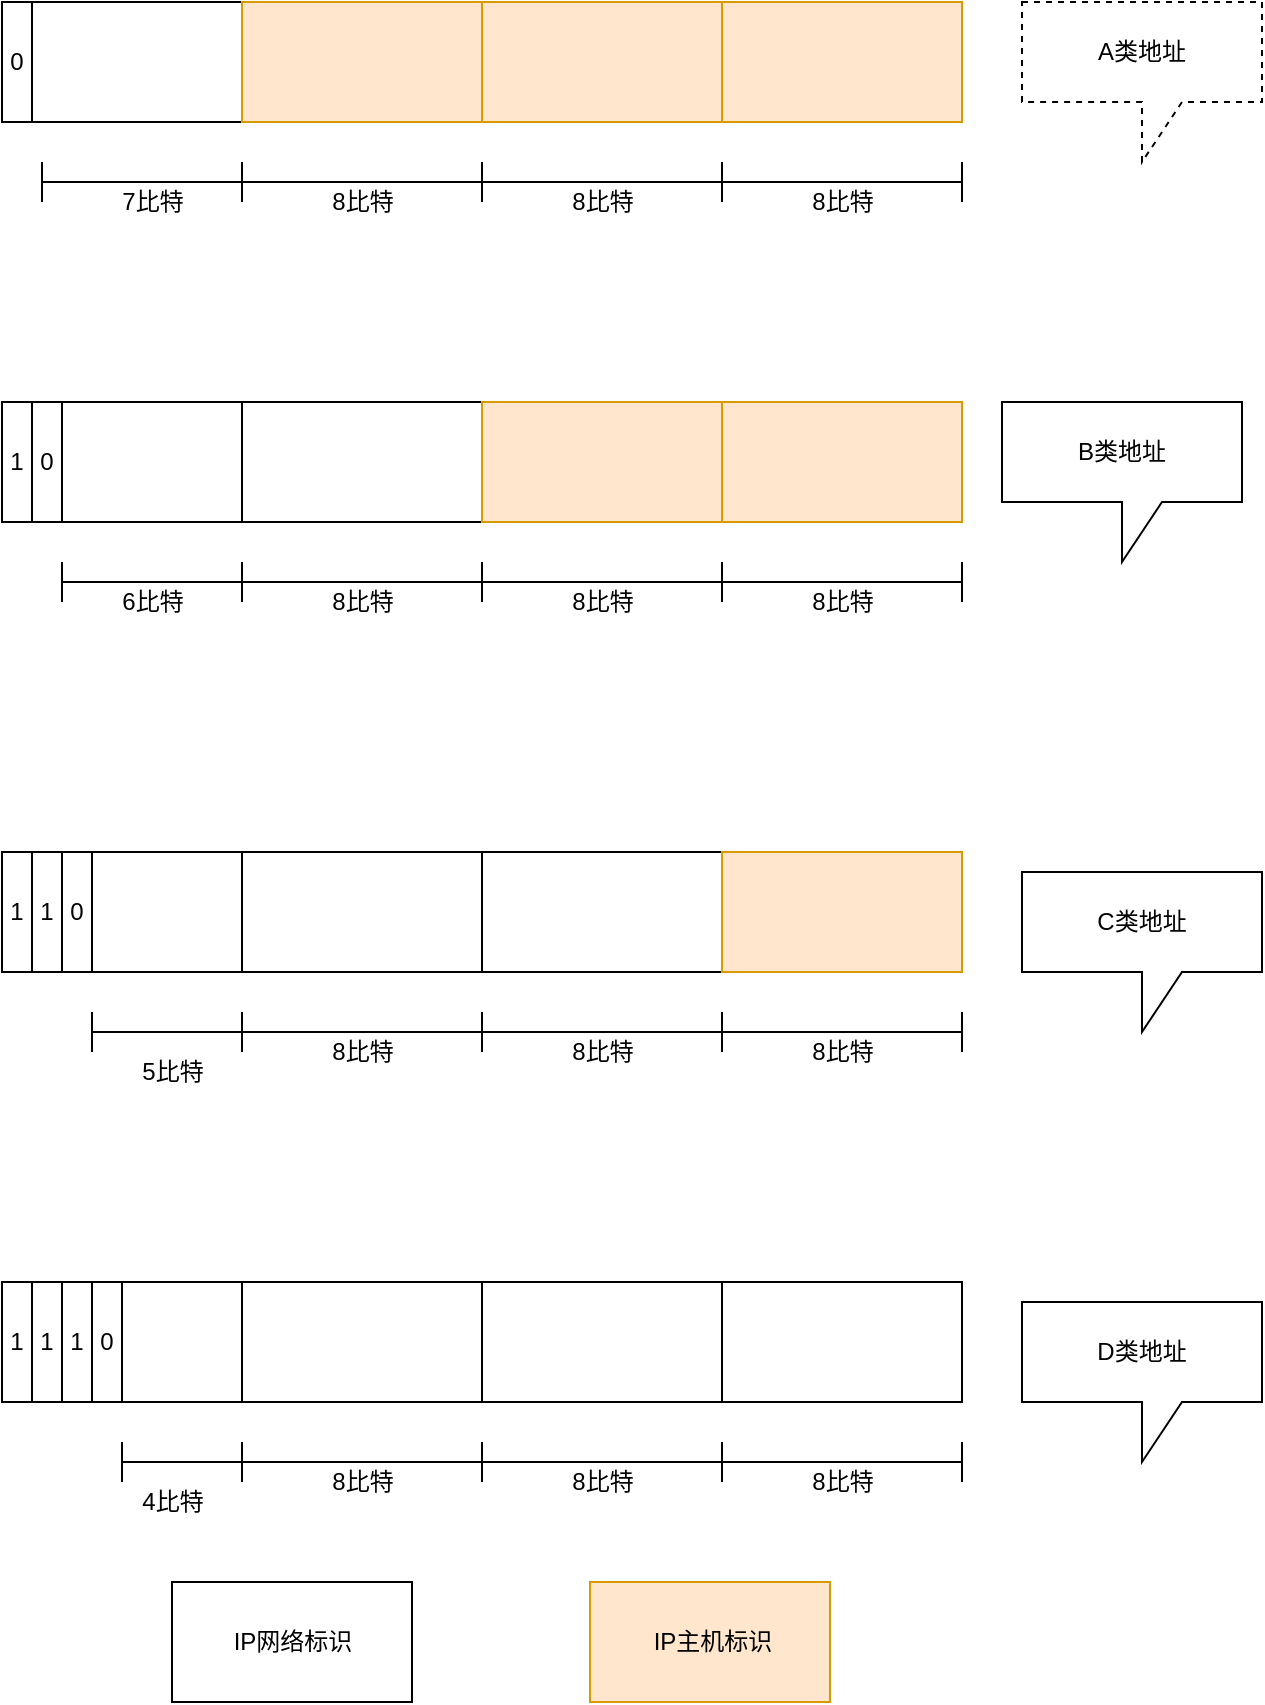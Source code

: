 <mxfile version="15.8.3" type="github">
  <diagram id="Qq5C69NFlL0HfK2X9Q70" name="Page-1">
    <mxGraphModel dx="1422" dy="793" grid="1" gridSize="10" guides="1" tooltips="1" connect="1" arrows="1" fold="1" page="1" pageScale="1" pageWidth="827" pageHeight="1169" math="0" shadow="0">
      <root>
        <mxCell id="0" />
        <mxCell id="1" parent="0" />
        <mxCell id="-czU6FzXXMo7qLIf89Yj-1" value="" style="rounded=0;whiteSpace=wrap;html=1;" vertex="1" parent="1">
          <mxGeometry x="120" y="160" width="120" height="60" as="geometry" />
        </mxCell>
        <mxCell id="-czU6FzXXMo7qLIf89Yj-2" value="" style="rounded=0;whiteSpace=wrap;html=1;fillColor=#ffe6cc;strokeColor=#d79b00;" vertex="1" parent="1">
          <mxGeometry x="240" y="160" width="120" height="60" as="geometry" />
        </mxCell>
        <mxCell id="-czU6FzXXMo7qLIf89Yj-3" value="" style="rounded=0;whiteSpace=wrap;html=1;fillColor=#ffe6cc;strokeColor=#d79b00;" vertex="1" parent="1">
          <mxGeometry x="360" y="160" width="120" height="60" as="geometry" />
        </mxCell>
        <mxCell id="-czU6FzXXMo7qLIf89Yj-4" value="" style="rounded=0;whiteSpace=wrap;html=1;fillColor=#ffe6cc;strokeColor=#d79b00;" vertex="1" parent="1">
          <mxGeometry x="480" y="160" width="120" height="60" as="geometry" />
        </mxCell>
        <mxCell id="-czU6FzXXMo7qLIf89Yj-5" value="A类地址" style="shape=callout;whiteSpace=wrap;html=1;perimeter=calloutPerimeter;dashed=1;" vertex="1" parent="1">
          <mxGeometry x="630" y="160" width="120" height="80" as="geometry" />
        </mxCell>
        <mxCell id="-czU6FzXXMo7qLIf89Yj-8" value="" style="shape=crossbar;whiteSpace=wrap;html=1;rounded=1;" vertex="1" parent="1">
          <mxGeometry x="240" y="240" width="120" height="20" as="geometry" />
        </mxCell>
        <mxCell id="-czU6FzXXMo7qLIf89Yj-9" value="8比特" style="text;html=1;resizable=0;autosize=1;align=center;verticalAlign=middle;points=[];fillColor=none;strokeColor=none;rounded=0;dashed=1;" vertex="1" parent="1">
          <mxGeometry x="275" y="250" width="50" height="20" as="geometry" />
        </mxCell>
        <mxCell id="-czU6FzXXMo7qLIf89Yj-10" value="" style="shape=crossbar;whiteSpace=wrap;html=1;rounded=1;" vertex="1" parent="1">
          <mxGeometry x="360" y="240" width="120" height="20" as="geometry" />
        </mxCell>
        <mxCell id="-czU6FzXXMo7qLIf89Yj-11" value="8比特" style="text;html=1;resizable=0;autosize=1;align=center;verticalAlign=middle;points=[];fillColor=none;strokeColor=none;rounded=0;" vertex="1" parent="1">
          <mxGeometry x="395" y="250" width="50" height="20" as="geometry" />
        </mxCell>
        <mxCell id="-czU6FzXXMo7qLIf89Yj-12" value="" style="shape=crossbar;whiteSpace=wrap;html=1;rounded=1;" vertex="1" parent="1">
          <mxGeometry x="480" y="240" width="120" height="20" as="geometry" />
        </mxCell>
        <mxCell id="-czU6FzXXMo7qLIf89Yj-13" value="8比特" style="text;html=1;resizable=0;autosize=1;align=center;verticalAlign=middle;points=[];fillColor=none;strokeColor=none;rounded=0;dashed=1;" vertex="1" parent="1">
          <mxGeometry x="515" y="250" width="50" height="20" as="geometry" />
        </mxCell>
        <mxCell id="-czU6FzXXMo7qLIf89Yj-14" value="" style="shape=crossbar;whiteSpace=wrap;html=1;rounded=1;" vertex="1" parent="1">
          <mxGeometry x="140" y="240" width="100" height="20" as="geometry" />
        </mxCell>
        <mxCell id="-czU6FzXXMo7qLIf89Yj-20" value="7比特" style="text;html=1;resizable=0;autosize=1;align=center;verticalAlign=middle;points=[];fillColor=none;strokeColor=none;rounded=0;" vertex="1" parent="1">
          <mxGeometry x="170" y="250" width="50" height="20" as="geometry" />
        </mxCell>
        <mxCell id="-czU6FzXXMo7qLIf89Yj-21" value="0" style="rounded=0;whiteSpace=wrap;html=1;" vertex="1" parent="1">
          <mxGeometry x="120" y="160" width="15" height="60" as="geometry" />
        </mxCell>
        <mxCell id="-czU6FzXXMo7qLIf89Yj-24" value="" style="rounded=0;whiteSpace=wrap;html=1;" vertex="1" parent="1">
          <mxGeometry x="120" y="360" width="120" height="60" as="geometry" />
        </mxCell>
        <mxCell id="-czU6FzXXMo7qLIf89Yj-25" value="" style="rounded=0;whiteSpace=wrap;html=1;" vertex="1" parent="1">
          <mxGeometry x="240" y="360" width="120" height="60" as="geometry" />
        </mxCell>
        <mxCell id="-czU6FzXXMo7qLIf89Yj-26" value="" style="rounded=0;whiteSpace=wrap;html=1;fillColor=#ffe6cc;strokeColor=#d79b00;" vertex="1" parent="1">
          <mxGeometry x="360" y="360" width="120" height="60" as="geometry" />
        </mxCell>
        <mxCell id="-czU6FzXXMo7qLIf89Yj-27" value="" style="rounded=0;whiteSpace=wrap;html=1;fillColor=#ffe6cc;strokeColor=#d79b00;" vertex="1" parent="1">
          <mxGeometry x="480" y="360" width="120" height="60" as="geometry" />
        </mxCell>
        <mxCell id="-czU6FzXXMo7qLIf89Yj-28" value="" style="shape=crossbar;whiteSpace=wrap;html=1;rounded=1;" vertex="1" parent="1">
          <mxGeometry x="360" y="440" width="120" height="20" as="geometry" />
        </mxCell>
        <mxCell id="-czU6FzXXMo7qLIf89Yj-29" value="8比特" style="text;html=1;resizable=0;autosize=1;align=center;verticalAlign=middle;points=[];fillColor=none;strokeColor=none;rounded=0;" vertex="1" parent="1">
          <mxGeometry x="395" y="450" width="50" height="20" as="geometry" />
        </mxCell>
        <mxCell id="-czU6FzXXMo7qLIf89Yj-30" value="" style="shape=crossbar;whiteSpace=wrap;html=1;rounded=1;" vertex="1" parent="1">
          <mxGeometry x="480" y="440" width="120" height="20" as="geometry" />
        </mxCell>
        <mxCell id="-czU6FzXXMo7qLIf89Yj-31" value="8比特" style="text;html=1;resizable=0;autosize=1;align=center;verticalAlign=middle;points=[];fillColor=none;strokeColor=none;rounded=0;dashed=1;" vertex="1" parent="1">
          <mxGeometry x="515" y="450" width="50" height="20" as="geometry" />
        </mxCell>
        <mxCell id="-czU6FzXXMo7qLIf89Yj-32" value="1" style="rounded=0;whiteSpace=wrap;html=1;" vertex="1" parent="1">
          <mxGeometry x="120" y="360" width="15" height="60" as="geometry" />
        </mxCell>
        <mxCell id="-czU6FzXXMo7qLIf89Yj-33" value="0" style="rounded=0;whiteSpace=wrap;html=1;" vertex="1" parent="1">
          <mxGeometry x="135" y="360" width="15" height="60" as="geometry" />
        </mxCell>
        <mxCell id="-czU6FzXXMo7qLIf89Yj-35" value="" style="shape=crossbar;whiteSpace=wrap;html=1;rounded=1;" vertex="1" parent="1">
          <mxGeometry x="240" y="440" width="120" height="20" as="geometry" />
        </mxCell>
        <mxCell id="-czU6FzXXMo7qLIf89Yj-36" value="8比特" style="text;html=1;resizable=0;autosize=1;align=center;verticalAlign=middle;points=[];fillColor=none;strokeColor=none;rounded=0;" vertex="1" parent="1">
          <mxGeometry x="275" y="450" width="50" height="20" as="geometry" />
        </mxCell>
        <mxCell id="-czU6FzXXMo7qLIf89Yj-39" value="" style="shape=crossbar;whiteSpace=wrap;html=1;rounded=1;" vertex="1" parent="1">
          <mxGeometry x="150" y="440" width="90" height="20" as="geometry" />
        </mxCell>
        <mxCell id="-czU6FzXXMo7qLIf89Yj-40" value="6比特" style="text;html=1;resizable=0;autosize=1;align=center;verticalAlign=middle;points=[];fillColor=none;strokeColor=none;rounded=0;" vertex="1" parent="1">
          <mxGeometry x="170" y="450" width="50" height="20" as="geometry" />
        </mxCell>
        <mxCell id="-czU6FzXXMo7qLIf89Yj-41" value="B类地址" style="shape=callout;whiteSpace=wrap;html=1;perimeter=calloutPerimeter;" vertex="1" parent="1">
          <mxGeometry x="620" y="360" width="120" height="80" as="geometry" />
        </mxCell>
        <mxCell id="-czU6FzXXMo7qLIf89Yj-43" value="" style="rounded=0;whiteSpace=wrap;html=1;" vertex="1" parent="1">
          <mxGeometry x="120" y="585" width="120" height="60" as="geometry" />
        </mxCell>
        <mxCell id="-czU6FzXXMo7qLIf89Yj-44" value="" style="rounded=0;whiteSpace=wrap;html=1;" vertex="1" parent="1">
          <mxGeometry x="240" y="585" width="120" height="60" as="geometry" />
        </mxCell>
        <mxCell id="-czU6FzXXMo7qLIf89Yj-45" value="" style="rounded=0;whiteSpace=wrap;html=1;" vertex="1" parent="1">
          <mxGeometry x="360" y="585" width="120" height="60" as="geometry" />
        </mxCell>
        <mxCell id="-czU6FzXXMo7qLIf89Yj-46" value="" style="rounded=0;whiteSpace=wrap;html=1;fillColor=#ffe6cc;strokeColor=#d79b00;" vertex="1" parent="1">
          <mxGeometry x="480" y="585" width="120" height="60" as="geometry" />
        </mxCell>
        <mxCell id="-czU6FzXXMo7qLIf89Yj-47" value="" style="shape=crossbar;whiteSpace=wrap;html=1;rounded=1;" vertex="1" parent="1">
          <mxGeometry x="360" y="665" width="120" height="20" as="geometry" />
        </mxCell>
        <mxCell id="-czU6FzXXMo7qLIf89Yj-48" value="8比特" style="text;html=1;resizable=0;autosize=1;align=center;verticalAlign=middle;points=[];fillColor=none;strokeColor=none;rounded=0;" vertex="1" parent="1">
          <mxGeometry x="395" y="675" width="50" height="20" as="geometry" />
        </mxCell>
        <mxCell id="-czU6FzXXMo7qLIf89Yj-49" value="" style="shape=crossbar;whiteSpace=wrap;html=1;rounded=1;" vertex="1" parent="1">
          <mxGeometry x="480" y="665" width="120" height="20" as="geometry" />
        </mxCell>
        <mxCell id="-czU6FzXXMo7qLIf89Yj-50" value="8比特" style="text;html=1;resizable=0;autosize=1;align=center;verticalAlign=middle;points=[];fillColor=none;strokeColor=none;rounded=0;dashed=1;" vertex="1" parent="1">
          <mxGeometry x="515" y="675" width="50" height="20" as="geometry" />
        </mxCell>
        <mxCell id="-czU6FzXXMo7qLIf89Yj-51" value="1" style="rounded=0;whiteSpace=wrap;html=1;" vertex="1" parent="1">
          <mxGeometry x="120" y="585" width="15" height="60" as="geometry" />
        </mxCell>
        <mxCell id="-czU6FzXXMo7qLIf89Yj-52" value="1" style="rounded=0;whiteSpace=wrap;html=1;" vertex="1" parent="1">
          <mxGeometry x="135" y="585" width="15" height="60" as="geometry" />
        </mxCell>
        <mxCell id="-czU6FzXXMo7qLIf89Yj-53" value="" style="shape=crossbar;whiteSpace=wrap;html=1;rounded=1;" vertex="1" parent="1">
          <mxGeometry x="240" y="665" width="120" height="20" as="geometry" />
        </mxCell>
        <mxCell id="-czU6FzXXMo7qLIf89Yj-54" value="8比特" style="text;html=1;resizable=0;autosize=1;align=center;verticalAlign=middle;points=[];fillColor=none;strokeColor=none;rounded=0;" vertex="1" parent="1">
          <mxGeometry x="275" y="675" width="50" height="20" as="geometry" />
        </mxCell>
        <mxCell id="-czU6FzXXMo7qLIf89Yj-55" value="" style="shape=crossbar;whiteSpace=wrap;html=1;rounded=1;" vertex="1" parent="1">
          <mxGeometry x="165" y="665" width="75" height="20" as="geometry" />
        </mxCell>
        <mxCell id="-czU6FzXXMo7qLIf89Yj-56" value="5比特" style="text;html=1;resizable=0;autosize=1;align=center;verticalAlign=middle;points=[];fillColor=none;strokeColor=none;rounded=0;" vertex="1" parent="1">
          <mxGeometry x="180" y="685" width="50" height="20" as="geometry" />
        </mxCell>
        <mxCell id="-czU6FzXXMo7qLIf89Yj-58" value="C类地址" style="shape=callout;whiteSpace=wrap;html=1;perimeter=calloutPerimeter;" vertex="1" parent="1">
          <mxGeometry x="630" y="595" width="120" height="80" as="geometry" />
        </mxCell>
        <mxCell id="-czU6FzXXMo7qLIf89Yj-59" value="0" style="rounded=0;whiteSpace=wrap;html=1;" vertex="1" parent="1">
          <mxGeometry x="150" y="585" width="15" height="60" as="geometry" />
        </mxCell>
        <mxCell id="-czU6FzXXMo7qLIf89Yj-62" value="" style="rounded=0;whiteSpace=wrap;html=1;" vertex="1" parent="1">
          <mxGeometry x="120" y="800" width="120" height="60" as="geometry" />
        </mxCell>
        <mxCell id="-czU6FzXXMo7qLIf89Yj-63" value="" style="rounded=0;whiteSpace=wrap;html=1;" vertex="1" parent="1">
          <mxGeometry x="240" y="800" width="120" height="60" as="geometry" />
        </mxCell>
        <mxCell id="-czU6FzXXMo7qLIf89Yj-64" value="" style="rounded=0;whiteSpace=wrap;html=1;" vertex="1" parent="1">
          <mxGeometry x="360" y="800" width="120" height="60" as="geometry" />
        </mxCell>
        <mxCell id="-czU6FzXXMo7qLIf89Yj-65" value="" style="rounded=0;whiteSpace=wrap;html=1;" vertex="1" parent="1">
          <mxGeometry x="480" y="800" width="120" height="60" as="geometry" />
        </mxCell>
        <mxCell id="-czU6FzXXMo7qLIf89Yj-66" value="" style="shape=crossbar;whiteSpace=wrap;html=1;rounded=1;" vertex="1" parent="1">
          <mxGeometry x="360" y="880" width="120" height="20" as="geometry" />
        </mxCell>
        <mxCell id="-czU6FzXXMo7qLIf89Yj-67" value="8比特" style="text;html=1;resizable=0;autosize=1;align=center;verticalAlign=middle;points=[];fillColor=none;strokeColor=none;rounded=0;" vertex="1" parent="1">
          <mxGeometry x="395" y="890" width="50" height="20" as="geometry" />
        </mxCell>
        <mxCell id="-czU6FzXXMo7qLIf89Yj-68" value="" style="shape=crossbar;whiteSpace=wrap;html=1;rounded=1;" vertex="1" parent="1">
          <mxGeometry x="480" y="880" width="120" height="20" as="geometry" />
        </mxCell>
        <mxCell id="-czU6FzXXMo7qLIf89Yj-69" value="8比特" style="text;html=1;resizable=0;autosize=1;align=center;verticalAlign=middle;points=[];fillColor=none;strokeColor=none;rounded=0;dashed=1;" vertex="1" parent="1">
          <mxGeometry x="515" y="890" width="50" height="20" as="geometry" />
        </mxCell>
        <mxCell id="-czU6FzXXMo7qLIf89Yj-70" value="1" style="rounded=0;whiteSpace=wrap;html=1;" vertex="1" parent="1">
          <mxGeometry x="120" y="800" width="15" height="60" as="geometry" />
        </mxCell>
        <mxCell id="-czU6FzXXMo7qLIf89Yj-71" value="1" style="rounded=0;whiteSpace=wrap;html=1;" vertex="1" parent="1">
          <mxGeometry x="135" y="800" width="15" height="60" as="geometry" />
        </mxCell>
        <mxCell id="-czU6FzXXMo7qLIf89Yj-72" value="" style="shape=crossbar;whiteSpace=wrap;html=1;rounded=1;" vertex="1" parent="1">
          <mxGeometry x="240" y="880" width="120" height="20" as="geometry" />
        </mxCell>
        <mxCell id="-czU6FzXXMo7qLIf89Yj-73" value="8比特" style="text;html=1;resizable=0;autosize=1;align=center;verticalAlign=middle;points=[];fillColor=none;strokeColor=none;rounded=0;" vertex="1" parent="1">
          <mxGeometry x="275" y="890" width="50" height="20" as="geometry" />
        </mxCell>
        <mxCell id="-czU6FzXXMo7qLIf89Yj-74" value="" style="shape=crossbar;whiteSpace=wrap;html=1;rounded=1;" vertex="1" parent="1">
          <mxGeometry x="180" y="880" width="60" height="20" as="geometry" />
        </mxCell>
        <mxCell id="-czU6FzXXMo7qLIf89Yj-75" value="4比特" style="text;html=1;resizable=0;autosize=1;align=center;verticalAlign=middle;points=[];fillColor=none;strokeColor=none;rounded=0;" vertex="1" parent="1">
          <mxGeometry x="180" y="900" width="50" height="20" as="geometry" />
        </mxCell>
        <mxCell id="-czU6FzXXMo7qLIf89Yj-76" value="D类地址" style="shape=callout;whiteSpace=wrap;html=1;perimeter=calloutPerimeter;" vertex="1" parent="1">
          <mxGeometry x="630" y="810" width="120" height="80" as="geometry" />
        </mxCell>
        <mxCell id="-czU6FzXXMo7qLIf89Yj-77" value="1" style="rounded=0;whiteSpace=wrap;html=1;" vertex="1" parent="1">
          <mxGeometry x="150" y="800" width="15" height="60" as="geometry" />
        </mxCell>
        <mxCell id="-czU6FzXXMo7qLIf89Yj-79" value="0" style="rounded=0;whiteSpace=wrap;html=1;" vertex="1" parent="1">
          <mxGeometry x="165" y="800" width="15" height="60" as="geometry" />
        </mxCell>
        <mxCell id="-czU6FzXXMo7qLIf89Yj-80" value="" style="rounded=0;whiteSpace=wrap;html=1;" vertex="1" parent="1">
          <mxGeometry x="205" y="950" width="120" height="60" as="geometry" />
        </mxCell>
        <mxCell id="-czU6FzXXMo7qLIf89Yj-81" value="" style="rounded=0;whiteSpace=wrap;html=1;fillColor=#ffe6cc;strokeColor=#d79b00;" vertex="1" parent="1">
          <mxGeometry x="414" y="950" width="120" height="60" as="geometry" />
        </mxCell>
        <mxCell id="-czU6FzXXMo7qLIf89Yj-82" value="IP主机标识" style="text;html=1;resizable=0;autosize=1;align=center;verticalAlign=middle;points=[];fillColor=none;strokeColor=none;rounded=0;" vertex="1" parent="1">
          <mxGeometry x="440" y="970" width="70" height="20" as="geometry" />
        </mxCell>
        <mxCell id="-czU6FzXXMo7qLIf89Yj-83" value="IP网络标识" style="text;html=1;resizable=0;autosize=1;align=center;verticalAlign=middle;points=[];fillColor=none;strokeColor=none;rounded=0;" vertex="1" parent="1">
          <mxGeometry x="230" y="970" width="70" height="20" as="geometry" />
        </mxCell>
      </root>
    </mxGraphModel>
  </diagram>
</mxfile>

